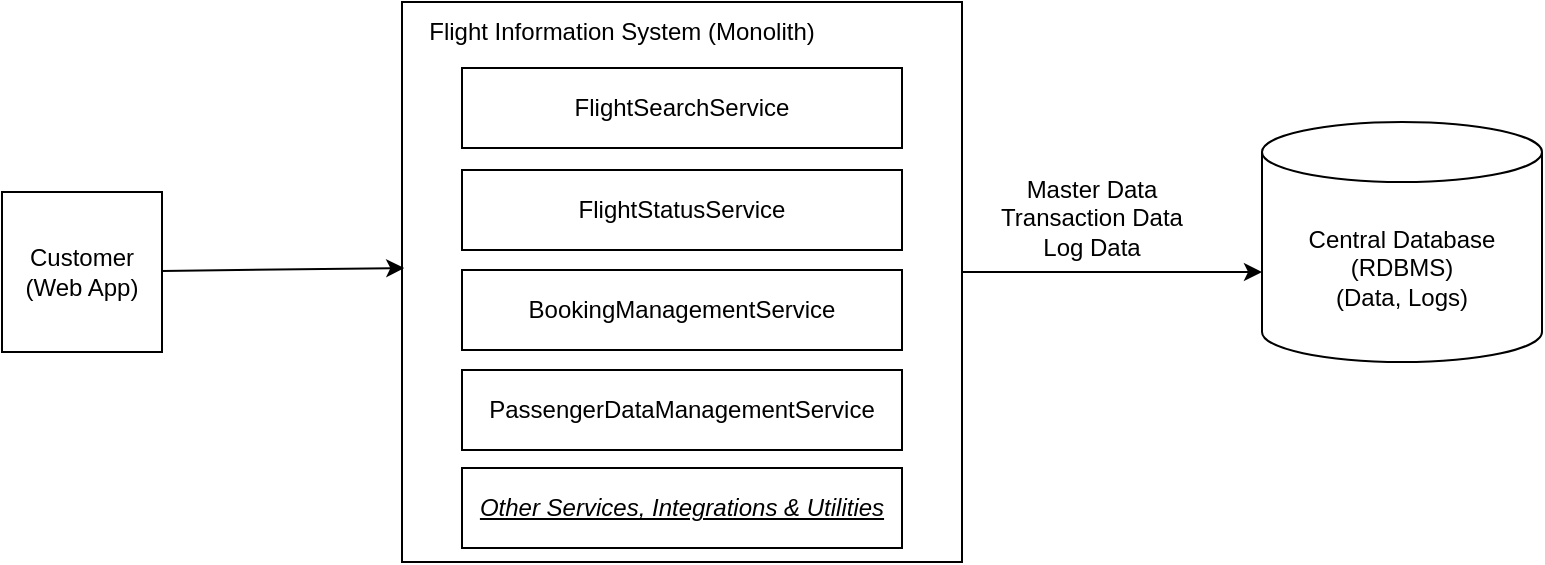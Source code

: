 <mxfile>
    <diagram id="rY4A8EPSjpD08Lf-LVS9" name="Monolithic System">
        <mxGraphModel dx="798" dy="784" grid="1" gridSize="10" guides="1" tooltips="1" connect="1" arrows="1" fold="1" page="1" pageScale="1" pageWidth="850" pageHeight="1100" math="0" shadow="0">
            <root>
                <mxCell id="0"/>
                <mxCell id="1" parent="0"/>
                <mxCell id="10" style="edgeStyle=none;html=1;entryX=0;entryY=0.625;entryDx=0;entryDy=0;entryPerimeter=0;" edge="1" parent="1" target="8">
                    <mxGeometry relative="1" as="geometry">
                        <mxPoint x="588" y="224" as="sourcePoint"/>
                    </mxGeometry>
                </mxCell>
                <mxCell id="2" value="" style="whiteSpace=wrap;html=1;aspect=fixed;" vertex="1" parent="1">
                    <mxGeometry x="308" y="89" width="280" height="280" as="geometry"/>
                </mxCell>
                <mxCell id="3" value="Flight Information System (Monolith)" style="text;html=1;strokeColor=none;fillColor=none;align=center;verticalAlign=middle;whiteSpace=wrap;rounded=0;" vertex="1" parent="1">
                    <mxGeometry x="308" y="89" width="220" height="30" as="geometry"/>
                </mxCell>
                <mxCell id="4" value="FlightSearchService" style="rounded=0;whiteSpace=wrap;html=1;" vertex="1" parent="1">
                    <mxGeometry x="338" y="122" width="220" height="40" as="geometry"/>
                </mxCell>
                <mxCell id="5" value="FlightStatusService" style="rounded=0;whiteSpace=wrap;html=1;" vertex="1" parent="1">
                    <mxGeometry x="338" y="173" width="220" height="40" as="geometry"/>
                </mxCell>
                <mxCell id="6" value="BookingManagementService" style="rounded=0;whiteSpace=wrap;html=1;" vertex="1" parent="1">
                    <mxGeometry x="338" y="223" width="220" height="40" as="geometry"/>
                </mxCell>
                <mxCell id="7" value="PassengerDataManagementService" style="rounded=0;whiteSpace=wrap;html=1;" vertex="1" parent="1">
                    <mxGeometry x="338" y="273" width="220" height="40" as="geometry"/>
                </mxCell>
                <mxCell id="8" value="Central Database (RDBMS)&lt;br&gt;(Data, Logs)" style="shape=cylinder3;whiteSpace=wrap;html=1;boundedLbl=1;backgroundOutline=1;size=15;" vertex="1" parent="1">
                    <mxGeometry x="738" y="149" width="140" height="120" as="geometry"/>
                </mxCell>
                <mxCell id="16" value="Master Data&lt;br&gt;Transaction Data&lt;br&gt;Log Data" style="text;html=1;strokeColor=none;fillColor=none;align=center;verticalAlign=middle;whiteSpace=wrap;rounded=0;" vertex="1" parent="1">
                    <mxGeometry x="598" y="170" width="110" height="54" as="geometry"/>
                </mxCell>
                <mxCell id="20" style="edgeStyle=none;html=1;entryX=0.004;entryY=0.475;entryDx=0;entryDy=0;entryPerimeter=0;" edge="1" parent="1" source="19" target="2">
                    <mxGeometry relative="1" as="geometry"/>
                </mxCell>
                <mxCell id="19" value="Customer&lt;br&gt;(Web App)" style="whiteSpace=wrap;html=1;aspect=fixed;" vertex="1" parent="1">
                    <mxGeometry x="108" y="184" width="80" height="80" as="geometry"/>
                </mxCell>
                <mxCell id="21" value="&lt;u&gt;&lt;i&gt;Other Services, Integrations &amp;amp; Utilities&lt;/i&gt;&lt;/u&gt;" style="rounded=0;whiteSpace=wrap;html=1;" vertex="1" parent="1">
                    <mxGeometry x="338" y="322" width="220" height="40" as="geometry"/>
                </mxCell>
            </root>
        </mxGraphModel>
    </diagram>
    <diagram id="BOEQWp2oFNmfjviG9RFT" name="Microservices Approach">
        <mxGraphModel dx="798" dy="784" grid="1" gridSize="10" guides="1" tooltips="1" connect="1" arrows="1" fold="1" page="1" pageScale="1" pageWidth="850" pageHeight="1100" math="0" shadow="0">
            <root>
                <mxCell id="0"/>
                <mxCell id="1" parent="0"/>
                <mxCell id="hM8DisS7Gj-5HCy1pa1a-14" style="edgeStyle=none;html=1;entryX=0;entryY=0.5;entryDx=0;entryDy=0;" edge="1" parent="1" source="7boxjd91qMSVNKTkGt6S-1" target="9ZDk69ope1jAaOdF15rO-1">
                    <mxGeometry relative="1" as="geometry"/>
                </mxCell>
                <mxCell id="7boxjd91qMSVNKTkGt6S-1" value="Customer&lt;br&gt;(Web App, Mobile App, Voice Search)" style="rounded=0;whiteSpace=wrap;html=1;" vertex="1" parent="1">
                    <mxGeometry x="50" y="150" width="90" height="80" as="geometry"/>
                </mxCell>
                <mxCell id="hM8DisS7Gj-5HCy1pa1a-10" style="edgeStyle=none;html=1;entryX=0;entryY=0.5;entryDx=0;entryDy=0;exitX=1;exitY=0.25;exitDx=0;exitDy=0;" edge="1" parent="1" source="9ZDk69ope1jAaOdF15rO-1" target="9ZDk69ope1jAaOdF15rO-2">
                    <mxGeometry relative="1" as="geometry"/>
                </mxCell>
                <mxCell id="hM8DisS7Gj-5HCy1pa1a-11" style="edgeStyle=none;html=1;entryX=0;entryY=0.5;entryDx=0;entryDy=0;exitX=1;exitY=0.5;exitDx=0;exitDy=0;" edge="1" parent="1" source="9ZDk69ope1jAaOdF15rO-1" target="9ZDk69ope1jAaOdF15rO-3">
                    <mxGeometry relative="1" as="geometry"/>
                </mxCell>
                <mxCell id="hM8DisS7Gj-5HCy1pa1a-21" style="edgeStyle=none;html=1;entryX=0;entryY=0.5;entryDx=0;entryDy=0;exitX=1;exitY=1;exitDx=0;exitDy=0;" edge="1" parent="1" source="9ZDk69ope1jAaOdF15rO-1" target="hM8DisS7Gj-5HCy1pa1a-19">
                    <mxGeometry relative="1" as="geometry"/>
                </mxCell>
                <mxCell id="9ZDk69ope1jAaOdF15rO-1" value="API Gateway" style="rounded=0;whiteSpace=wrap;html=1;" vertex="1" parent="1">
                    <mxGeometry x="240" y="170" width="160" height="40" as="geometry"/>
                </mxCell>
                <mxCell id="hM8DisS7Gj-5HCy1pa1a-7" style="edgeStyle=none;html=1;entryX=0;entryY=0.5;entryDx=0;entryDy=0;entryPerimeter=0;" edge="1" parent="1" source="9ZDk69ope1jAaOdF15rO-2" target="9ZDk69ope1jAaOdF15rO-5">
                    <mxGeometry relative="1" as="geometry"/>
                </mxCell>
                <mxCell id="hM8DisS7Gj-5HCy1pa1a-12" style="edgeStyle=none;html=1;entryX=-0.182;entryY=0.921;entryDx=0;entryDy=0;entryPerimeter=0;" edge="1" parent="1" source="9ZDk69ope1jAaOdF15rO-2" target="hM8DisS7Gj-5HCy1pa1a-1">
                    <mxGeometry relative="1" as="geometry"/>
                </mxCell>
                <mxCell id="9ZDk69ope1jAaOdF15rO-2" value="flight-service" style="rounded=0;whiteSpace=wrap;html=1;" vertex="1" parent="1">
                    <mxGeometry x="520" y="60" width="120" height="60" as="geometry"/>
                </mxCell>
                <mxCell id="hM8DisS7Gj-5HCy1pa1a-8" style="edgeStyle=none;html=1;entryX=0;entryY=0.5;entryDx=0;entryDy=0;entryPerimeter=0;" edge="1" parent="1" source="9ZDk69ope1jAaOdF15rO-3" target="9ZDk69ope1jAaOdF15rO-6">
                    <mxGeometry relative="1" as="geometry"/>
                </mxCell>
                <mxCell id="hM8DisS7Gj-5HCy1pa1a-13" style="edgeStyle=none;html=1;exitX=0;exitY=1;exitDx=0;exitDy=0;entryX=0;entryY=0.819;entryDx=0;entryDy=0;entryPerimeter=0;" edge="1" parent="1" source="9ZDk69ope1jAaOdF15rO-3" target="hM8DisS7Gj-5HCy1pa1a-1">
                    <mxGeometry relative="1" as="geometry">
                        <mxPoint x="230" y="550" as="targetPoint"/>
                    </mxGeometry>
                </mxCell>
                <mxCell id="9ZDk69ope1jAaOdF15rO-3" value="flight-status-service" style="rounded=0;whiteSpace=wrap;html=1;" vertex="1" parent="1">
                    <mxGeometry x="520" y="190" width="120" height="60" as="geometry"/>
                </mxCell>
                <mxCell id="hM8DisS7Gj-5HCy1pa1a-9" style="edgeStyle=none;html=1;entryX=0;entryY=0.5;entryDx=0;entryDy=0;entryPerimeter=0;" edge="1" parent="1" source="9ZDk69ope1jAaOdF15rO-4" target="9ZDk69ope1jAaOdF15rO-7">
                    <mxGeometry relative="1" as="geometry"/>
                </mxCell>
                <mxCell id="9ZDk69ope1jAaOdF15rO-4" value="Monolithic Booking System&lt;br&gt;(Legacy)" style="rounded=0;whiteSpace=wrap;html=1;" vertex="1" parent="1">
                    <mxGeometry x="495" y="429" width="170" height="140" as="geometry"/>
                </mxCell>
                <mxCell id="9ZDk69ope1jAaOdF15rO-5" value="flight DB" style="shape=cylinder3;whiteSpace=wrap;html=1;boundedLbl=1;backgroundOutline=1;size=15;" vertex="1" parent="1">
                    <mxGeometry x="728" y="10" width="60" height="80" as="geometry"/>
                </mxCell>
                <mxCell id="9ZDk69ope1jAaOdF15rO-6" value="flight-status DB" style="shape=cylinder3;whiteSpace=wrap;html=1;boundedLbl=1;backgroundOutline=1;size=15;" vertex="1" parent="1">
                    <mxGeometry x="700" y="150" width="60" height="80" as="geometry"/>
                </mxCell>
                <mxCell id="9ZDk69ope1jAaOdF15rO-7" value="Legacy DB" style="shape=cylinder3;whiteSpace=wrap;html=1;boundedLbl=1;backgroundOutline=1;size=15;" vertex="1" parent="1">
                    <mxGeometry x="730" y="429" width="110" height="140" as="geometry"/>
                </mxCell>
                <mxCell id="hM8DisS7Gj-5HCy1pa1a-5" style="edgeStyle=none;html=1;entryX=0;entryY=0.5;entryDx=0;entryDy=0;entryPerimeter=0;" edge="1" parent="1" source="hM8DisS7Gj-5HCy1pa1a-1" target="hM8DisS7Gj-5HCy1pa1a-2">
                    <mxGeometry relative="1" as="geometry"/>
                </mxCell>
                <mxCell id="hM8DisS7Gj-5HCy1pa1a-1" value="" style="shape=cylinder3;whiteSpace=wrap;html=1;boundedLbl=1;backgroundOutline=1;size=15;rotation=90;" vertex="1" parent="1">
                    <mxGeometry x="348.5" y="429" width="22" height="450" as="geometry"/>
                </mxCell>
                <mxCell id="hM8DisS7Gj-5HCy1pa1a-6" style="edgeStyle=none;html=1;entryX=0;entryY=0.5;entryDx=0;entryDy=0;" edge="1" parent="1" source="hM8DisS7Gj-5HCy1pa1a-2" target="hM8DisS7Gj-5HCy1pa1a-3">
                    <mxGeometry relative="1" as="geometry"/>
                </mxCell>
                <mxCell id="hM8DisS7Gj-5HCy1pa1a-2" value="Elasticsearch DB" style="shape=cylinder3;whiteSpace=wrap;html=1;boundedLbl=1;backgroundOutline=1;size=15;" vertex="1" parent="1">
                    <mxGeometry x="665" y="589" width="140" height="120" as="geometry"/>
                </mxCell>
                <mxCell id="hM8DisS7Gj-5HCy1pa1a-3" value="Kibana" style="swimlane;whiteSpace=wrap;html=1;" vertex="1" parent="1">
                    <mxGeometry x="873.5" y="599" width="120" height="100" as="geometry"/>
                </mxCell>
                <mxCell id="hM8DisS7Gj-5HCy1pa1a-4" value="Streaming Platform&amp;nbsp; for Elasticsearch&lt;br&gt;(e.g., Kafka)" style="text;html=1;strokeColor=none;fillColor=none;align=center;verticalAlign=middle;whiteSpace=wrap;rounded=0;" vertex="1" parent="1">
                    <mxGeometry x="290" y="669" width="250" height="30" as="geometry"/>
                </mxCell>
                <mxCell id="hM8DisS7Gj-5HCy1pa1a-15" value="" style="shape=cylinder3;whiteSpace=wrap;html=1;boundedLbl=1;backgroundOutline=1;size=15;rotation=90;" vertex="1" parent="1">
                    <mxGeometry x="976.5" y="125" width="22" height="190" as="geometry"/>
                </mxCell>
                <mxCell id="hM8DisS7Gj-5HCy1pa1a-16" value="Kafka Topic for Microservices interoperability" style="text;html=1;strokeColor=none;fillColor=none;align=center;verticalAlign=middle;whiteSpace=wrap;rounded=0;" vertex="1" parent="1">
                    <mxGeometry x="901.5" y="170" width="172" height="30" as="geometry"/>
                </mxCell>
                <mxCell id="hM8DisS7Gj-5HCy1pa1a-17" value="" style="endArrow=classic;startArrow=classic;html=1;exitX=1;exitY=0.75;exitDx=0;exitDy=0;entryX=0;entryY=1;entryDx=0;entryDy=-15;entryPerimeter=0;" edge="1" parent="1" source="9ZDk69ope1jAaOdF15rO-2" target="hM8DisS7Gj-5HCy1pa1a-15">
                    <mxGeometry width="50" height="50" relative="1" as="geometry">
                        <mxPoint x="470" y="40" as="sourcePoint"/>
                        <mxPoint x="520" y="-10" as="targetPoint"/>
                    </mxGeometry>
                </mxCell>
                <mxCell id="hM8DisS7Gj-5HCy1pa1a-18" value="" style="endArrow=classic;startArrow=classic;html=1;entryX=0.5;entryY=1;entryDx=0;entryDy=0;entryPerimeter=0;exitX=1;exitY=1;exitDx=0;exitDy=0;" edge="1" parent="1" source="9ZDk69ope1jAaOdF15rO-3" target="hM8DisS7Gj-5HCy1pa1a-15">
                    <mxGeometry width="50" height="50" relative="1" as="geometry">
                        <mxPoint x="390" y="70" as="sourcePoint"/>
                        <mxPoint x="440" y="20" as="targetPoint"/>
                    </mxGeometry>
                </mxCell>
                <mxCell id="hM8DisS7Gj-5HCy1pa1a-20" style="edgeStyle=none;html=1;entryX=0.541;entryY=0.014;entryDx=0;entryDy=0;entryPerimeter=0;" edge="1" parent="1" source="hM8DisS7Gj-5HCy1pa1a-19" target="9ZDk69ope1jAaOdF15rO-4">
                    <mxGeometry relative="1" as="geometry"/>
                </mxCell>
                <mxCell id="hM8DisS7Gj-5HCy1pa1a-23" style="edgeStyle=none;html=1;entryX=0;entryY=0;entryDx=0;entryDy=330;entryPerimeter=0;exitX=0;exitY=0.75;exitDx=0;exitDy=0;" edge="1" parent="1" source="hM8DisS7Gj-5HCy1pa1a-19" target="hM8DisS7Gj-5HCy1pa1a-1">
                    <mxGeometry relative="1" as="geometry"/>
                </mxCell>
                <mxCell id="hM8DisS7Gj-5HCy1pa1a-19" value="booking_system-gateway" style="rounded=0;whiteSpace=wrap;html=1;" vertex="1" parent="1">
                    <mxGeometry x="500" y="310" width="150" height="60" as="geometry"/>
                </mxCell>
                <mxCell id="hM8DisS7Gj-5HCy1pa1a-22" value="" style="endArrow=classic;startArrow=classic;html=1;exitX=1;exitY=1;exitDx=0;exitDy=-15;exitPerimeter=0;entryX=1;entryY=0.75;entryDx=0;entryDy=0;" edge="1" parent="1" source="hM8DisS7Gj-5HCy1pa1a-15" target="hM8DisS7Gj-5HCy1pa1a-19">
                    <mxGeometry width="50" height="50" relative="1" as="geometry">
                        <mxPoint x="320.5" y="310" as="sourcePoint"/>
                        <mxPoint x="520" y="310" as="targetPoint"/>
                    </mxGeometry>
                </mxCell>
                <mxCell id="hM8DisS7Gj-5HCy1pa1a-24" value="Event Data published to&amp;nbsp;" style="text;html=1;strokeColor=none;fillColor=none;align=center;verticalAlign=middle;whiteSpace=wrap;rounded=0;" vertex="1" parent="1">
                    <mxGeometry x="220" y="535" width="180" height="30" as="geometry"/>
                </mxCell>
                <mxCell id="hM8DisS7Gj-5HCy1pa1a-25" value="Microservices will interact through" style="text;html=1;strokeColor=none;fillColor=none;align=center;verticalAlign=middle;whiteSpace=wrap;rounded=0;rotation=-90;" vertex="1" parent="1">
                    <mxGeometry x="734" y="200" width="200" height="30" as="geometry"/>
                </mxCell>
            </root>
        </mxGraphModel>
    </diagram>
</mxfile>